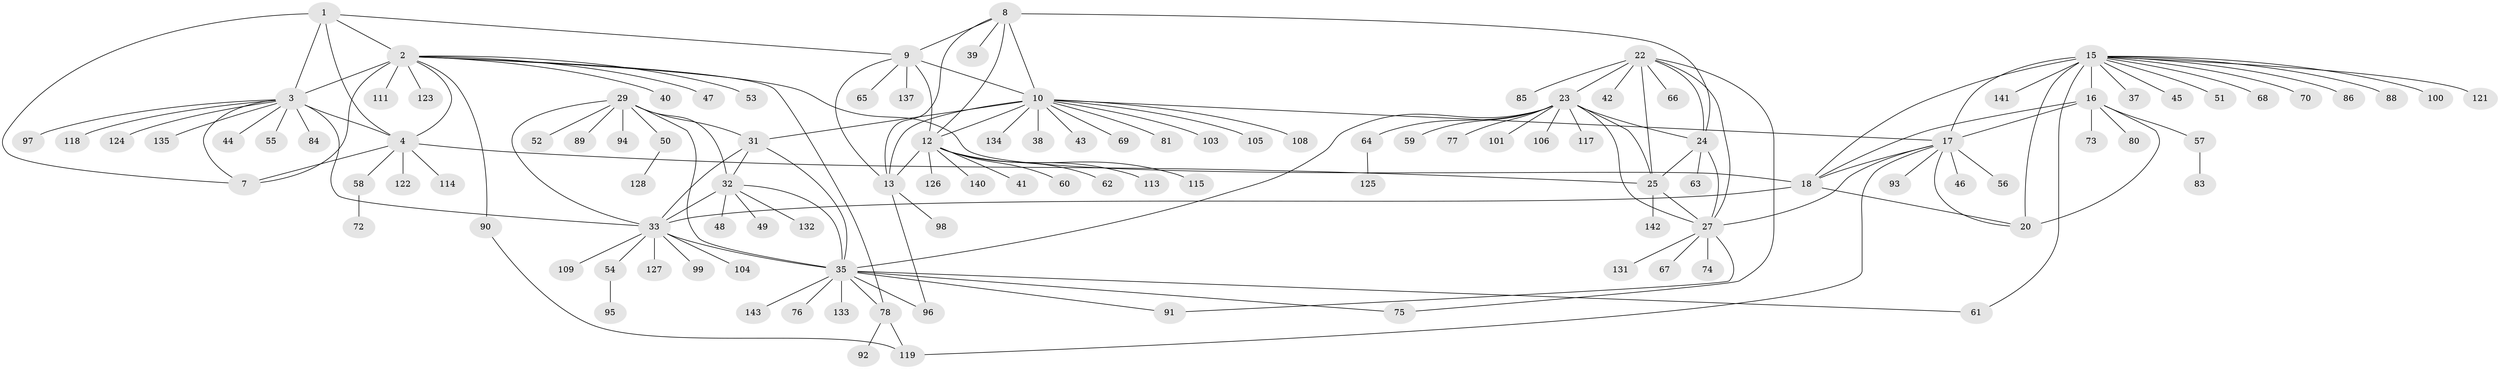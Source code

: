 // Generated by graph-tools (version 1.1) at 2025/24/03/03/25 07:24:17]
// undirected, 117 vertices, 159 edges
graph export_dot {
graph [start="1"]
  node [color=gray90,style=filled];
  1 [super="+36"];
  2 [super="+5"];
  3 [super="+6"];
  4 [super="+138"];
  7;
  8 [super="+139"];
  9 [super="+107"];
  10 [super="+11"];
  12 [super="+14"];
  13 [super="+87"];
  15 [super="+19"];
  16 [super="+21"];
  17 [super="+110"];
  18;
  20;
  22 [super="+26"];
  23 [super="+28"];
  24 [super="+129"];
  25 [super="+71"];
  27 [super="+112"];
  29 [super="+30"];
  31;
  32 [super="+34"];
  33 [super="+79"];
  35 [super="+102"];
  37;
  38;
  39;
  40;
  41;
  42;
  43;
  44 [super="+136"];
  45;
  46;
  47;
  48;
  49;
  50 [super="+116"];
  51;
  52;
  53;
  54;
  55;
  56;
  57;
  58;
  59;
  60;
  61;
  62;
  63;
  64;
  65;
  66;
  67;
  68;
  69;
  70;
  72;
  73;
  74;
  75;
  76 [super="+82"];
  77;
  78;
  80;
  81;
  83;
  84;
  85;
  86;
  88;
  89;
  90;
  91;
  92;
  93;
  94;
  95;
  96;
  97;
  98;
  99;
  100;
  101;
  103;
  104;
  105 [super="+120"];
  106;
  108;
  109;
  111;
  113;
  114;
  115;
  117;
  118;
  119 [super="+130"];
  121;
  122;
  123;
  124;
  125;
  126;
  127;
  128;
  131;
  132;
  133;
  134;
  135;
  137;
  140;
  141;
  142;
  143;
  1 -- 2 [weight=2];
  1 -- 3 [weight=2];
  1 -- 4;
  1 -- 7;
  1 -- 9;
  2 -- 3 [weight=4];
  2 -- 4 [weight=2];
  2 -- 7 [weight=2];
  2 -- 18;
  2 -- 40;
  2 -- 47;
  2 -- 53;
  2 -- 78;
  2 -- 90;
  2 -- 111;
  2 -- 123;
  3 -- 4 [weight=2];
  3 -- 7 [weight=2];
  3 -- 55;
  3 -- 84;
  3 -- 97;
  3 -- 118;
  3 -- 124;
  3 -- 33;
  3 -- 135;
  3 -- 44;
  4 -- 7;
  4 -- 25;
  4 -- 58;
  4 -- 114;
  4 -- 122;
  8 -- 9;
  8 -- 10 [weight=2];
  8 -- 12 [weight=2];
  8 -- 13;
  8 -- 24;
  8 -- 39;
  9 -- 10 [weight=2];
  9 -- 12 [weight=2];
  9 -- 13;
  9 -- 65;
  9 -- 137;
  10 -- 12 [weight=4];
  10 -- 13 [weight=2];
  10 -- 31;
  10 -- 38;
  10 -- 69;
  10 -- 108;
  10 -- 134;
  10 -- 103;
  10 -- 105;
  10 -- 43;
  10 -- 17;
  10 -- 81;
  12 -- 13 [weight=2];
  12 -- 41;
  12 -- 60;
  12 -- 115;
  12 -- 140;
  12 -- 113;
  12 -- 62;
  12 -- 126;
  13 -- 96;
  13 -- 98;
  15 -- 16 [weight=4];
  15 -- 17 [weight=2];
  15 -- 18 [weight=2];
  15 -- 20 [weight=2];
  15 -- 37;
  15 -- 45;
  15 -- 51;
  15 -- 68;
  15 -- 70;
  15 -- 121;
  15 -- 100;
  15 -- 141;
  15 -- 86;
  15 -- 88;
  15 -- 61;
  16 -- 17 [weight=2];
  16 -- 18 [weight=2];
  16 -- 20 [weight=2];
  16 -- 57;
  16 -- 80;
  16 -- 73;
  17 -- 18;
  17 -- 20;
  17 -- 27;
  17 -- 46;
  17 -- 56;
  17 -- 93;
  17 -- 119;
  18 -- 20;
  18 -- 33;
  22 -- 23 [weight=4];
  22 -- 24 [weight=2];
  22 -- 25 [weight=2];
  22 -- 27 [weight=2];
  22 -- 66;
  22 -- 75;
  22 -- 42;
  22 -- 85;
  23 -- 24 [weight=2];
  23 -- 25 [weight=2];
  23 -- 27 [weight=2];
  23 -- 59;
  23 -- 64;
  23 -- 77;
  23 -- 101;
  23 -- 106;
  23 -- 117;
  23 -- 35;
  24 -- 25;
  24 -- 27;
  24 -- 63;
  25 -- 27;
  25 -- 142;
  27 -- 67;
  27 -- 74;
  27 -- 91;
  27 -- 131;
  29 -- 31 [weight=2];
  29 -- 32 [weight=4];
  29 -- 33 [weight=2];
  29 -- 35 [weight=2];
  29 -- 50;
  29 -- 52;
  29 -- 94;
  29 -- 89;
  31 -- 32 [weight=2];
  31 -- 33;
  31 -- 35;
  32 -- 33 [weight=2];
  32 -- 35 [weight=2];
  32 -- 48;
  32 -- 49;
  32 -- 132;
  33 -- 35;
  33 -- 54;
  33 -- 99;
  33 -- 104;
  33 -- 109;
  33 -- 127;
  35 -- 61;
  35 -- 75;
  35 -- 76;
  35 -- 78;
  35 -- 91;
  35 -- 96;
  35 -- 133;
  35 -- 143;
  50 -- 128;
  54 -- 95;
  57 -- 83;
  58 -- 72;
  64 -- 125;
  78 -- 92;
  78 -- 119;
  90 -- 119;
}
